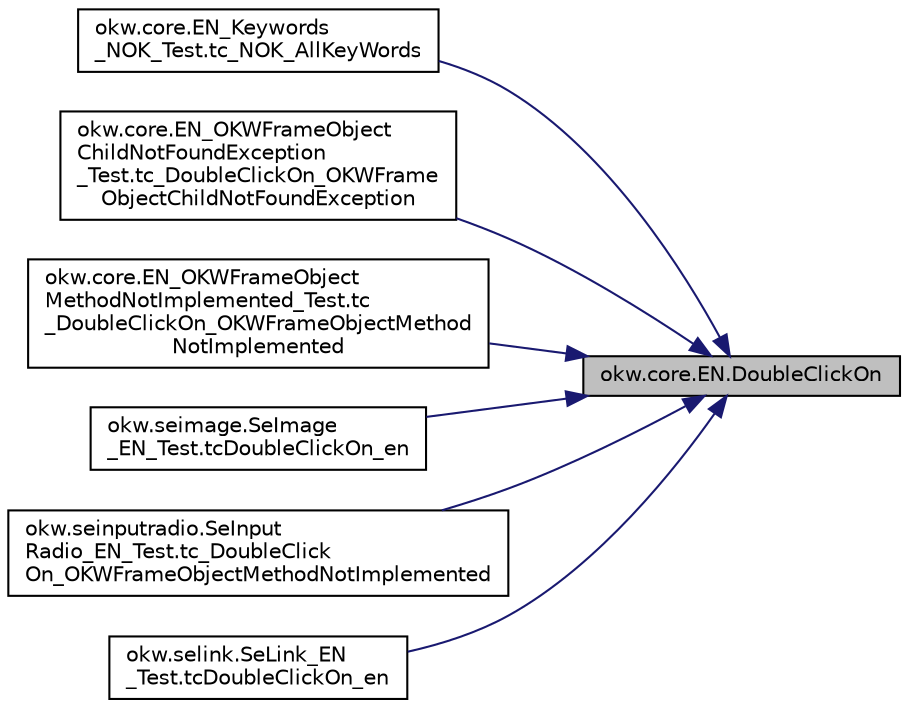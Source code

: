 digraph "okw.core.EN.DoubleClickOn"
{
 // INTERACTIVE_SVG=YES
 // LATEX_PDF_SIZE
  edge [fontname="Helvetica",fontsize="10",labelfontname="Helvetica",labelfontsize="10"];
  node [fontname="Helvetica",fontsize="10",shape=record];
  rankdir="RL";
  Node873 [label="okw.core.EN.DoubleClickOn",height=0.2,width=0.4,color="black", fillcolor="grey75", style="filled", fontcolor="black",tooltip="Führt ein Doppelklick auf das gegebene GUI-Objekt aus."];
  Node873 -> Node874 [dir="back",color="midnightblue",fontsize="10",style="solid",fontname="Helvetica"];
  Node874 [label="okw.core.EN_Keywords\l_NOK_Test.tc_NOK_AllKeyWords",height=0.2,width=0.4,color="black", fillcolor="white", style="filled",URL="$classokw_1_1core_1_1_e_n___keywords___n_o_k___test.html#a81a960a2341dfb0e27da7871291c84dc",tooltip="Prüft methoden aufruf für einen einfachen Click."];
  Node873 -> Node875 [dir="back",color="midnightblue",fontsize="10",style="solid",fontname="Helvetica"];
  Node875 [label="okw.core.EN_OKWFrameObject\lChildNotFoundException\l_Test.tc_DoubleClickOn_OKWFrame\lObjectChildNotFoundException",height=0.2,width=0.4,color="black", fillcolor="white", style="filled",URL="$classokw_1_1core_1_1_e_n___o_k_w_frame_object_child_not_found_exception___test.html#ad165e477549c4bf24fa9d42e4cf5c927",tooltip="Prüft ob die Ausnahme OKWFrameObjectChildNotFoundException durch DoubleClickOn() ausgelöst wird,..."];
  Node873 -> Node876 [dir="back",color="midnightblue",fontsize="10",style="solid",fontname="Helvetica"];
  Node876 [label="okw.core.EN_OKWFrameObject\lMethodNotImplemented_Test.tc\l_DoubleClickOn_OKWFrameObjectMethod\lNotImplemented",height=0.2,width=0.4,color="black", fillcolor="white", style="filled",URL="$classokw_1_1core_1_1_e_n___o_k_w_frame_object_method_not_implemented___test.html#ad7eb79bf7a39002a83a5d1d452cda82b",tooltip="Prüft ob die Ausnahme OKWFrameObjectMethodNotImplemented von DoubleClickOn() ausgelöst wird."];
  Node873 -> Node877 [dir="back",color="midnightblue",fontsize="10",style="solid",fontname="Helvetica"];
  Node877 [label="okw.seimage.SeImage\l_EN_Test.tcDoubleClickOn_en",height=0.2,width=0.4,color="black", fillcolor="white", style="filled",URL="$classokw_1_1seimage_1_1_se_image___e_n___test.html#a690526e6fb31ebe3bc9756357869ec91",tooltip="Prüft ob die DoubleClickOn die Ausnahme OKWFrameObjectMethodNotImplemented auslöst."];
  Node873 -> Node878 [dir="back",color="midnightblue",fontsize="10",style="solid",fontname="Helvetica"];
  Node878 [label="okw.seinputradio.SeInput\lRadio_EN_Test.tc_DoubleClick\lOn_OKWFrameObjectMethodNotImplemented",height=0.2,width=0.4,color="black", fillcolor="white", style="filled",URL="$classokw_1_1seinputradio_1_1_se_input_radio___e_n___test.html#a16077e807f94dcd6974411c40d1050b0",tooltip="Test des Schlüsselwortes DoubleClickOn() für den GUI-Adapter SeInputRadio."];
  Node873 -> Node879 [dir="back",color="midnightblue",fontsize="10",style="solid",fontname="Helvetica"];
  Node879 [label="okw.selink.SeLink_EN\l_Test.tcDoubleClickOn_en",height=0.2,width=0.4,color="black", fillcolor="white", style="filled",URL="$classokw_1_1selink_1_1_se_link___e_n___test.html#a61b6d9bf439f935acb05da314a36d3f8",tooltip="Prüft ob die DoubleClickOn die Ausnahme OKWFrameObjectMethodNotImplemented auslöst."];
}
